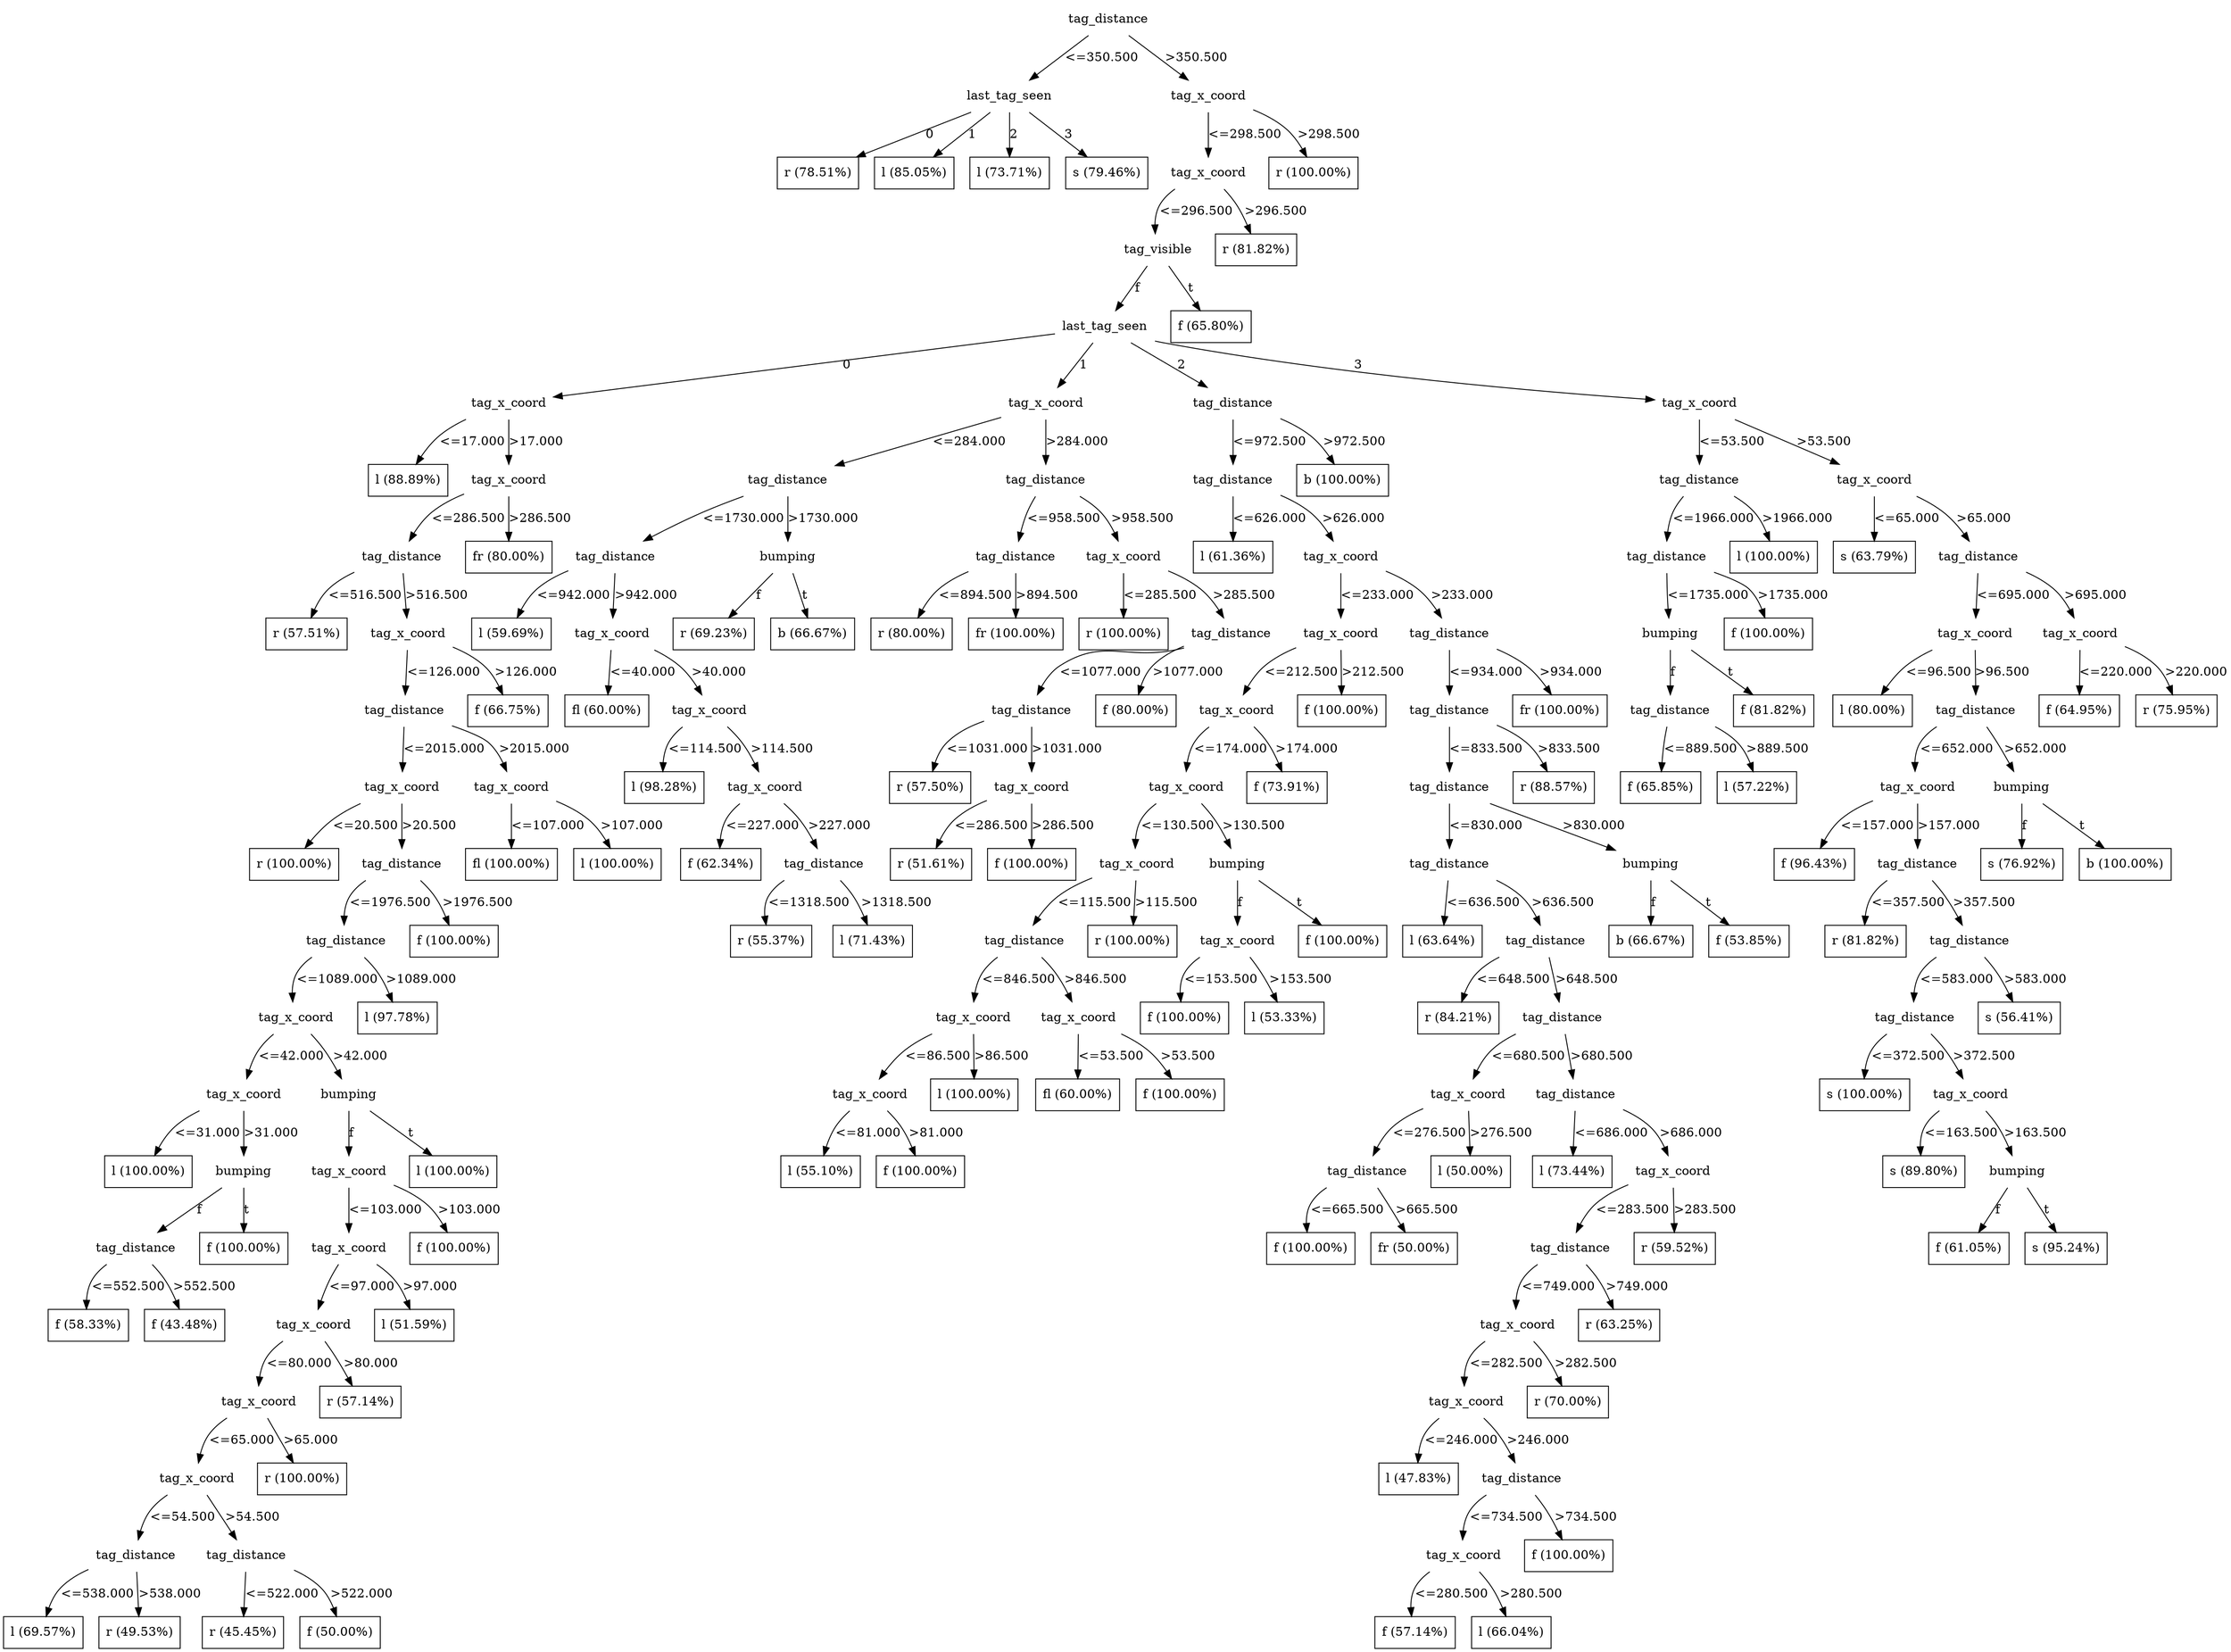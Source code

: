 digraph G {
n [ shape=plaintext label="tag_distance"]
n -> nA [ label="<=350.500" ]
nA [ shape=plaintext label="last_tag_seen"]
nA -> nAA [ label="0" ]
nAA [ shape=box label="r (78.51%)"]
nA -> nAB [ label="1" ]
nAB [ shape=box label="l (85.05%)"]
nA -> nAC [ label="2" ]
nAC [ shape=box label="l (73.71%)"]
nA -> nAD [ label="3" ]
nAD [ shape=box label="s (79.46%)"]
n -> nB [ label=">350.500" ]
nB [ shape=plaintext label="tag_x_coord"]
nB -> nBA [ label="<=298.500" ]
nBA [ shape=plaintext label="tag_x_coord"]
nBA -> nBAA [ label="<=296.500" ]
nBAA [ shape=plaintext label="tag_visible"]
nBAA -> nBAAA [ label="f" ]
nBAAA [ shape=plaintext label="last_tag_seen"]
nBAAA -> nBAAAA [ label="0" ]
nBAAAA [ shape=plaintext label="tag_x_coord"]
nBAAAA -> nBAAAAA [ label="<=17.000" ]
nBAAAAA [ shape=box label="l (88.89%)"]
nBAAAA -> nBAAAAB [ label=">17.000" ]
nBAAAAB [ shape=plaintext label="tag_x_coord"]
nBAAAAB -> nBAAAABA [ label="<=286.500" ]
nBAAAABA [ shape=plaintext label="tag_distance"]
nBAAAABA -> nBAAAABAA [ label="<=516.500" ]
nBAAAABAA [ shape=box label="r (57.51%)"]
nBAAAABA -> nBAAAABAB [ label=">516.500" ]
nBAAAABAB [ shape=plaintext label="tag_x_coord"]
nBAAAABAB -> nBAAAABABA [ label="<=126.000" ]
nBAAAABABA [ shape=plaintext label="tag_distance"]
nBAAAABABA -> nBAAAABABAA [ label="<=2015.000" ]
nBAAAABABAA [ shape=plaintext label="tag_x_coord"]
nBAAAABABAA -> nBAAAABABAAA [ label="<=20.500" ]
nBAAAABABAAA [ shape=box label="r (100.00%)"]
nBAAAABABAA -> nBAAAABABAAB [ label=">20.500" ]
nBAAAABABAAB [ shape=plaintext label="tag_distance"]
nBAAAABABAAB -> nBAAAABABAABA [ label="<=1976.500" ]
nBAAAABABAABA [ shape=plaintext label="tag_distance"]
nBAAAABABAABA -> nBAAAABABAABAA [ label="<=1089.000" ]
nBAAAABABAABAA [ shape=plaintext label="tag_x_coord"]
nBAAAABABAABAA -> nBAAAABABAABAAA [ label="<=42.000" ]
nBAAAABABAABAAA [ shape=plaintext label="tag_x_coord"]
nBAAAABABAABAAA -> nBAAAABABAABAAAA [ label="<=31.000" ]
nBAAAABABAABAAAA [ shape=box label="l (100.00%)"]
nBAAAABABAABAAA -> nBAAAABABAABAAAB [ label=">31.000" ]
nBAAAABABAABAAAB [ shape=plaintext label="bumping"]
nBAAAABABAABAAAB -> nBAAAABABAABAAABA [ label="f" ]
nBAAAABABAABAAABA [ shape=plaintext label="tag_distance"]
nBAAAABABAABAAABA -> nBAAAABABAABAAABAA [ label="<=552.500" ]
nBAAAABABAABAAABAA [ shape=box label="f (58.33%)"]
nBAAAABABAABAAABA -> nBAAAABABAABAAABAB [ label=">552.500" ]
nBAAAABABAABAAABAB [ shape=box label="f (43.48%)"]
nBAAAABABAABAAAB -> nBAAAABABAABAAABB [ label="t" ]
nBAAAABABAABAAABB [ shape=box label="f (100.00%)"]
nBAAAABABAABAA -> nBAAAABABAABAAB [ label=">42.000" ]
nBAAAABABAABAAB [ shape=plaintext label="bumping"]
nBAAAABABAABAAB -> nBAAAABABAABAABA [ label="f" ]
nBAAAABABAABAABA [ shape=plaintext label="tag_x_coord"]
nBAAAABABAABAABA -> nBAAAABABAABAABAA [ label="<=103.000" ]
nBAAAABABAABAABAA [ shape=plaintext label="tag_x_coord"]
nBAAAABABAABAABAA -> nBAAAABABAABAABAAA [ label="<=97.000" ]
nBAAAABABAABAABAAA [ shape=plaintext label="tag_x_coord"]
nBAAAABABAABAABAAA -> nBAAAABABAABAABAAAA [ label="<=80.000" ]
nBAAAABABAABAABAAAA [ shape=plaintext label="tag_x_coord"]
nBAAAABABAABAABAAAA -> nBAAAABABAABAABAAAAA [ label="<=65.000" ]
nBAAAABABAABAABAAAAA [ shape=plaintext label="tag_x_coord"]
nBAAAABABAABAABAAAAA -> nBAAAABABAABAABAAAAAA [ label="<=54.500" ]
nBAAAABABAABAABAAAAAA [ shape=plaintext label="tag_distance"]
nBAAAABABAABAABAAAAAA -> nBAAAABABAABAABAAAAAAA [ label="<=538.000" ]
nBAAAABABAABAABAAAAAAA [ shape=box label="l (69.57%)"]
nBAAAABABAABAABAAAAAA -> nBAAAABABAABAABAAAAAAB [ label=">538.000" ]
nBAAAABABAABAABAAAAAAB [ shape=box label="r (49.53%)"]
nBAAAABABAABAABAAAAA -> nBAAAABABAABAABAAAAAB [ label=">54.500" ]
nBAAAABABAABAABAAAAAB [ shape=plaintext label="tag_distance"]
nBAAAABABAABAABAAAAAB -> nBAAAABABAABAABAAAAABA [ label="<=522.000" ]
nBAAAABABAABAABAAAAABA [ shape=box label="r (45.45%)"]
nBAAAABABAABAABAAAAAB -> nBAAAABABAABAABAAAAABB [ label=">522.000" ]
nBAAAABABAABAABAAAAABB [ shape=box label="f (50.00%)"]
nBAAAABABAABAABAAAA -> nBAAAABABAABAABAAAAB [ label=">65.000" ]
nBAAAABABAABAABAAAAB [ shape=box label="r (100.00%)"]
nBAAAABABAABAABAAA -> nBAAAABABAABAABAAAB [ label=">80.000" ]
nBAAAABABAABAABAAAB [ shape=box label="r (57.14%)"]
nBAAAABABAABAABAA -> nBAAAABABAABAABAAB [ label=">97.000" ]
nBAAAABABAABAABAAB [ shape=box label="l (51.59%)"]
nBAAAABABAABAABA -> nBAAAABABAABAABAB [ label=">103.000" ]
nBAAAABABAABAABAB [ shape=box label="f (100.00%)"]
nBAAAABABAABAAB -> nBAAAABABAABAABB [ label="t" ]
nBAAAABABAABAABB [ shape=box label="l (100.00%)"]
nBAAAABABAABA -> nBAAAABABAABAB [ label=">1089.000" ]
nBAAAABABAABAB [ shape=box label="l (97.78%)"]
nBAAAABABAAB -> nBAAAABABAABB [ label=">1976.500" ]
nBAAAABABAABB [ shape=box label="f (100.00%)"]
nBAAAABABA -> nBAAAABABAB [ label=">2015.000" ]
nBAAAABABAB [ shape=plaintext label="tag_x_coord"]
nBAAAABABAB -> nBAAAABABABA [ label="<=107.000" ]
nBAAAABABABA [ shape=box label="fl (100.00%)"]
nBAAAABABAB -> nBAAAABABABB [ label=">107.000" ]
nBAAAABABABB [ shape=box label="l (100.00%)"]
nBAAAABAB -> nBAAAABABB [ label=">126.000" ]
nBAAAABABB [ shape=box label="f (66.75%)"]
nBAAAAB -> nBAAAABB [ label=">286.500" ]
nBAAAABB [ shape=box label="fr (80.00%)"]
nBAAA -> nBAAAB [ label="1" ]
nBAAAB [ shape=plaintext label="tag_x_coord"]
nBAAAB -> nBAAABA [ label="<=284.000" ]
nBAAABA [ shape=plaintext label="tag_distance"]
nBAAABA -> nBAAABAA [ label="<=1730.000" ]
nBAAABAA [ shape=plaintext label="tag_distance"]
nBAAABAA -> nBAAABAAA [ label="<=942.000" ]
nBAAABAAA [ shape=box label="l (59.69%)"]
nBAAABAA -> nBAAABAAB [ label=">942.000" ]
nBAAABAAB [ shape=plaintext label="tag_x_coord"]
nBAAABAAB -> nBAAABAABA [ label="<=40.000" ]
nBAAABAABA [ shape=box label="fl (60.00%)"]
nBAAABAAB -> nBAAABAABB [ label=">40.000" ]
nBAAABAABB [ shape=plaintext label="tag_x_coord"]
nBAAABAABB -> nBAAABAABBA [ label="<=114.500" ]
nBAAABAABBA [ shape=box label="l (98.28%)"]
nBAAABAABB -> nBAAABAABBB [ label=">114.500" ]
nBAAABAABBB [ shape=plaintext label="tag_x_coord"]
nBAAABAABBB -> nBAAABAABBBA [ label="<=227.000" ]
nBAAABAABBBA [ shape=box label="f (62.34%)"]
nBAAABAABBB -> nBAAABAABBBB [ label=">227.000" ]
nBAAABAABBBB [ shape=plaintext label="tag_distance"]
nBAAABAABBBB -> nBAAABAABBBBA [ label="<=1318.500" ]
nBAAABAABBBBA [ shape=box label="r (55.37%)"]
nBAAABAABBBB -> nBAAABAABBBBB [ label=">1318.500" ]
nBAAABAABBBBB [ shape=box label="l (71.43%)"]
nBAAABA -> nBAAABAB [ label=">1730.000" ]
nBAAABAB [ shape=plaintext label="bumping"]
nBAAABAB -> nBAAABABA [ label="f" ]
nBAAABABA [ shape=box label="r (69.23%)"]
nBAAABAB -> nBAAABABB [ label="t" ]
nBAAABABB [ shape=box label="b (66.67%)"]
nBAAAB -> nBAAABB [ label=">284.000" ]
nBAAABB [ shape=plaintext label="tag_distance"]
nBAAABB -> nBAAABBA [ label="<=958.500" ]
nBAAABBA [ shape=plaintext label="tag_distance"]
nBAAABBA -> nBAAABBAA [ label="<=894.500" ]
nBAAABBAA [ shape=box label="r (80.00%)"]
nBAAABBA -> nBAAABBAB [ label=">894.500" ]
nBAAABBAB [ shape=box label="fr (100.00%)"]
nBAAABB -> nBAAABBB [ label=">958.500" ]
nBAAABBB [ shape=plaintext label="tag_x_coord"]
nBAAABBB -> nBAAABBBA [ label="<=285.500" ]
nBAAABBBA [ shape=box label="r (100.00%)"]
nBAAABBB -> nBAAABBBB [ label=">285.500" ]
nBAAABBBB [ shape=plaintext label="tag_distance"]
nBAAABBBB -> nBAAABBBBA [ label="<=1077.000" ]
nBAAABBBBA [ shape=plaintext label="tag_distance"]
nBAAABBBBA -> nBAAABBBBAA [ label="<=1031.000" ]
nBAAABBBBAA [ shape=box label="r (57.50%)"]
nBAAABBBBA -> nBAAABBBBAB [ label=">1031.000" ]
nBAAABBBBAB [ shape=plaintext label="tag_x_coord"]
nBAAABBBBAB -> nBAAABBBBABA [ label="<=286.500" ]
nBAAABBBBABA [ shape=box label="r (51.61%)"]
nBAAABBBBAB -> nBAAABBBBABB [ label=">286.500" ]
nBAAABBBBABB [ shape=box label="f (100.00%)"]
nBAAABBBB -> nBAAABBBBB [ label=">1077.000" ]
nBAAABBBBB [ shape=box label="f (80.00%)"]
nBAAA -> nBAAAC [ label="2" ]
nBAAAC [ shape=plaintext label="tag_distance"]
nBAAAC -> nBAAACA [ label="<=972.500" ]
nBAAACA [ shape=plaintext label="tag_distance"]
nBAAACA -> nBAAACAA [ label="<=626.000" ]
nBAAACAA [ shape=box label="l (61.36%)"]
nBAAACA -> nBAAACAB [ label=">626.000" ]
nBAAACAB [ shape=plaintext label="tag_x_coord"]
nBAAACAB -> nBAAACABA [ label="<=233.000" ]
nBAAACABA [ shape=plaintext label="tag_x_coord"]
nBAAACABA -> nBAAACABAA [ label="<=212.500" ]
nBAAACABAA [ shape=plaintext label="tag_x_coord"]
nBAAACABAA -> nBAAACABAAA [ label="<=174.000" ]
nBAAACABAAA [ shape=plaintext label="tag_x_coord"]
nBAAACABAAA -> nBAAACABAAAA [ label="<=130.500" ]
nBAAACABAAAA [ shape=plaintext label="tag_x_coord"]
nBAAACABAAAA -> nBAAACABAAAAA [ label="<=115.500" ]
nBAAACABAAAAA [ shape=plaintext label="tag_distance"]
nBAAACABAAAAA -> nBAAACABAAAAAA [ label="<=846.500" ]
nBAAACABAAAAAA [ shape=plaintext label="tag_x_coord"]
nBAAACABAAAAAA -> nBAAACABAAAAAAA [ label="<=86.500" ]
nBAAACABAAAAAAA [ shape=plaintext label="tag_x_coord"]
nBAAACABAAAAAAA -> nBAAACABAAAAAAAA [ label="<=81.000" ]
nBAAACABAAAAAAAA [ shape=box label="l (55.10%)"]
nBAAACABAAAAAAA -> nBAAACABAAAAAAAB [ label=">81.000" ]
nBAAACABAAAAAAAB [ shape=box label="f (100.00%)"]
nBAAACABAAAAAA -> nBAAACABAAAAAAB [ label=">86.500" ]
nBAAACABAAAAAAB [ shape=box label="l (100.00%)"]
nBAAACABAAAAA -> nBAAACABAAAAAB [ label=">846.500" ]
nBAAACABAAAAAB [ shape=plaintext label="tag_x_coord"]
nBAAACABAAAAAB -> nBAAACABAAAAABA [ label="<=53.500" ]
nBAAACABAAAAABA [ shape=box label="fl (60.00%)"]
nBAAACABAAAAAB -> nBAAACABAAAAABB [ label=">53.500" ]
nBAAACABAAAAABB [ shape=box label="f (100.00%)"]
nBAAACABAAAA -> nBAAACABAAAAB [ label=">115.500" ]
nBAAACABAAAAB [ shape=box label="r (100.00%)"]
nBAAACABAAA -> nBAAACABAAAB [ label=">130.500" ]
nBAAACABAAAB [ shape=plaintext label="bumping"]
nBAAACABAAAB -> nBAAACABAAABA [ label="f" ]
nBAAACABAAABA [ shape=plaintext label="tag_x_coord"]
nBAAACABAAABA -> nBAAACABAAABAA [ label="<=153.500" ]
nBAAACABAAABAA [ shape=box label="f (100.00%)"]
nBAAACABAAABA -> nBAAACABAAABAB [ label=">153.500" ]
nBAAACABAAABAB [ shape=box label="l (53.33%)"]
nBAAACABAAAB -> nBAAACABAAABB [ label="t" ]
nBAAACABAAABB [ shape=box label="f (100.00%)"]
nBAAACABAA -> nBAAACABAAB [ label=">174.000" ]
nBAAACABAAB [ shape=box label="f (73.91%)"]
nBAAACABA -> nBAAACABAB [ label=">212.500" ]
nBAAACABAB [ shape=box label="f (100.00%)"]
nBAAACAB -> nBAAACABB [ label=">233.000" ]
nBAAACABB [ shape=plaintext label="tag_distance"]
nBAAACABB -> nBAAACABBA [ label="<=934.000" ]
nBAAACABBA [ shape=plaintext label="tag_distance"]
nBAAACABBA -> nBAAACABBAA [ label="<=833.500" ]
nBAAACABBAA [ shape=plaintext label="tag_distance"]
nBAAACABBAA -> nBAAACABBAAA [ label="<=830.000" ]
nBAAACABBAAA [ shape=plaintext label="tag_distance"]
nBAAACABBAAA -> nBAAACABBAAAA [ label="<=636.500" ]
nBAAACABBAAAA [ shape=box label="l (63.64%)"]
nBAAACABBAAA -> nBAAACABBAAAB [ label=">636.500" ]
nBAAACABBAAAB [ shape=plaintext label="tag_distance"]
nBAAACABBAAAB -> nBAAACABBAAABA [ label="<=648.500" ]
nBAAACABBAAABA [ shape=box label="r (84.21%)"]
nBAAACABBAAAB -> nBAAACABBAAABB [ label=">648.500" ]
nBAAACABBAAABB [ shape=plaintext label="tag_distance"]
nBAAACABBAAABB -> nBAAACABBAAABBA [ label="<=680.500" ]
nBAAACABBAAABBA [ shape=plaintext label="tag_x_coord"]
nBAAACABBAAABBA -> nBAAACABBAAABBAA [ label="<=276.500" ]
nBAAACABBAAABBAA [ shape=plaintext label="tag_distance"]
nBAAACABBAAABBAA -> nBAAACABBAAABBAAA [ label="<=665.500" ]
nBAAACABBAAABBAAA [ shape=box label="f (100.00%)"]
nBAAACABBAAABBAA -> nBAAACABBAAABBAAB [ label=">665.500" ]
nBAAACABBAAABBAAB [ shape=box label="fr (50.00%)"]
nBAAACABBAAABBA -> nBAAACABBAAABBAB [ label=">276.500" ]
nBAAACABBAAABBAB [ shape=box label="l (50.00%)"]
nBAAACABBAAABB -> nBAAACABBAAABBB [ label=">680.500" ]
nBAAACABBAAABBB [ shape=plaintext label="tag_distance"]
nBAAACABBAAABBB -> nBAAACABBAAABBBA [ label="<=686.000" ]
nBAAACABBAAABBBA [ shape=box label="l (73.44%)"]
nBAAACABBAAABBB -> nBAAACABBAAABBBB [ label=">686.000" ]
nBAAACABBAAABBBB [ shape=plaintext label="tag_x_coord"]
nBAAACABBAAABBBB -> nBAAACABBAAABBBBA [ label="<=283.500" ]
nBAAACABBAAABBBBA [ shape=plaintext label="tag_distance"]
nBAAACABBAAABBBBA -> nBAAACABBAAABBBBAA [ label="<=749.000" ]
nBAAACABBAAABBBBAA [ shape=plaintext label="tag_x_coord"]
nBAAACABBAAABBBBAA -> nBAAACABBAAABBBBAAA [ label="<=282.500" ]
nBAAACABBAAABBBBAAA [ shape=plaintext label="tag_x_coord"]
nBAAACABBAAABBBBAAA -> nBAAACABBAAABBBBAAAA [ label="<=246.000" ]
nBAAACABBAAABBBBAAAA [ shape=box label="l (47.83%)"]
nBAAACABBAAABBBBAAA -> nBAAACABBAAABBBBAAAB [ label=">246.000" ]
nBAAACABBAAABBBBAAAB [ shape=plaintext label="tag_distance"]
nBAAACABBAAABBBBAAAB -> nBAAACABBAAABBBBAAABA [ label="<=734.500" ]
nBAAACABBAAABBBBAAABA [ shape=plaintext label="tag_x_coord"]
nBAAACABBAAABBBBAAABA -> nBAAACABBAAABBBBAAABAA [ label="<=280.500" ]
nBAAACABBAAABBBBAAABAA [ shape=box label="f (57.14%)"]
nBAAACABBAAABBBBAAABA -> nBAAACABBAAABBBBAAABAB [ label=">280.500" ]
nBAAACABBAAABBBBAAABAB [ shape=box label="l (66.04%)"]
nBAAACABBAAABBBBAAAB -> nBAAACABBAAABBBBAAABB [ label=">734.500" ]
nBAAACABBAAABBBBAAABB [ shape=box label="f (100.00%)"]
nBAAACABBAAABBBBAA -> nBAAACABBAAABBBBAAB [ label=">282.500" ]
nBAAACABBAAABBBBAAB [ shape=box label="r (70.00%)"]
nBAAACABBAAABBBBA -> nBAAACABBAAABBBBAB [ label=">749.000" ]
nBAAACABBAAABBBBAB [ shape=box label="r (63.25%)"]
nBAAACABBAAABBBB -> nBAAACABBAAABBBBB [ label=">283.500" ]
nBAAACABBAAABBBBB [ shape=box label="r (59.52%)"]
nBAAACABBAA -> nBAAACABBAAB [ label=">830.000" ]
nBAAACABBAAB [ shape=plaintext label="bumping"]
nBAAACABBAAB -> nBAAACABBAABA [ label="f" ]
nBAAACABBAABA [ shape=box label="b (66.67%)"]
nBAAACABBAAB -> nBAAACABBAABB [ label="t" ]
nBAAACABBAABB [ shape=box label="f (53.85%)"]
nBAAACABBA -> nBAAACABBAB [ label=">833.500" ]
nBAAACABBAB [ shape=box label="r (88.57%)"]
nBAAACABB -> nBAAACABBB [ label=">934.000" ]
nBAAACABBB [ shape=box label="fr (100.00%)"]
nBAAAC -> nBAAACB [ label=">972.500" ]
nBAAACB [ shape=box label="b (100.00%)"]
nBAAA -> nBAAAD [ label="3" ]
nBAAAD [ shape=plaintext label="tag_x_coord"]
nBAAAD -> nBAAADA [ label="<=53.500" ]
nBAAADA [ shape=plaintext label="tag_distance"]
nBAAADA -> nBAAADAA [ label="<=1966.000" ]
nBAAADAA [ shape=plaintext label="tag_distance"]
nBAAADAA -> nBAAADAAA [ label="<=1735.000" ]
nBAAADAAA [ shape=plaintext label="bumping"]
nBAAADAAA -> nBAAADAAAA [ label="f" ]
nBAAADAAAA [ shape=plaintext label="tag_distance"]
nBAAADAAAA -> nBAAADAAAAA [ label="<=889.500" ]
nBAAADAAAAA [ shape=box label="f (65.85%)"]
nBAAADAAAA -> nBAAADAAAAB [ label=">889.500" ]
nBAAADAAAAB [ shape=box label="l (57.22%)"]
nBAAADAAA -> nBAAADAAAB [ label="t" ]
nBAAADAAAB [ shape=box label="f (81.82%)"]
nBAAADAA -> nBAAADAAB [ label=">1735.000" ]
nBAAADAAB [ shape=box label="f (100.00%)"]
nBAAADA -> nBAAADAB [ label=">1966.000" ]
nBAAADAB [ shape=box label="l (100.00%)"]
nBAAAD -> nBAAADB [ label=">53.500" ]
nBAAADB [ shape=plaintext label="tag_x_coord"]
nBAAADB -> nBAAADBA [ label="<=65.000" ]
nBAAADBA [ shape=box label="s (63.79%)"]
nBAAADB -> nBAAADBB [ label=">65.000" ]
nBAAADBB [ shape=plaintext label="tag_distance"]
nBAAADBB -> nBAAADBBA [ label="<=695.000" ]
nBAAADBBA [ shape=plaintext label="tag_x_coord"]
nBAAADBBA -> nBAAADBBAA [ label="<=96.500" ]
nBAAADBBAA [ shape=box label="l (80.00%)"]
nBAAADBBA -> nBAAADBBAB [ label=">96.500" ]
nBAAADBBAB [ shape=plaintext label="tag_distance"]
nBAAADBBAB -> nBAAADBBABA [ label="<=652.000" ]
nBAAADBBABA [ shape=plaintext label="tag_x_coord"]
nBAAADBBABA -> nBAAADBBABAA [ label="<=157.000" ]
nBAAADBBABAA [ shape=box label="f (96.43%)"]
nBAAADBBABA -> nBAAADBBABAB [ label=">157.000" ]
nBAAADBBABAB [ shape=plaintext label="tag_distance"]
nBAAADBBABAB -> nBAAADBBABABA [ label="<=357.500" ]
nBAAADBBABABA [ shape=box label="r (81.82%)"]
nBAAADBBABAB -> nBAAADBBABABB [ label=">357.500" ]
nBAAADBBABABB [ shape=plaintext label="tag_distance"]
nBAAADBBABABB -> nBAAADBBABABBA [ label="<=583.000" ]
nBAAADBBABABBA [ shape=plaintext label="tag_distance"]
nBAAADBBABABBA -> nBAAADBBABABBAA [ label="<=372.500" ]
nBAAADBBABABBAA [ shape=box label="s (100.00%)"]
nBAAADBBABABBA -> nBAAADBBABABBAB [ label=">372.500" ]
nBAAADBBABABBAB [ shape=plaintext label="tag_x_coord"]
nBAAADBBABABBAB -> nBAAADBBABABBABA [ label="<=163.500" ]
nBAAADBBABABBABA [ shape=box label="s (89.80%)"]
nBAAADBBABABBAB -> nBAAADBBABABBABB [ label=">163.500" ]
nBAAADBBABABBABB [ shape=plaintext label="bumping"]
nBAAADBBABABBABB -> nBAAADBBABABBABBA [ label="f" ]
nBAAADBBABABBABBA [ shape=box label="f (61.05%)"]
nBAAADBBABABBABB -> nBAAADBBABABBABBB [ label="t" ]
nBAAADBBABABBABBB [ shape=box label="s (95.24%)"]
nBAAADBBABABB -> nBAAADBBABABBB [ label=">583.000" ]
nBAAADBBABABBB [ shape=box label="s (56.41%)"]
nBAAADBBAB -> nBAAADBBABB [ label=">652.000" ]
nBAAADBBABB [ shape=plaintext label="bumping"]
nBAAADBBABB -> nBAAADBBABBA [ label="f" ]
nBAAADBBABBA [ shape=box label="s (76.92%)"]
nBAAADBBABB -> nBAAADBBABBB [ label="t" ]
nBAAADBBABBB [ shape=box label="b (100.00%)"]
nBAAADBB -> nBAAADBBB [ label=">695.000" ]
nBAAADBBB [ shape=plaintext label="tag_x_coord"]
nBAAADBBB -> nBAAADBBBA [ label="<=220.000" ]
nBAAADBBBA [ shape=box label="f (64.95%)"]
nBAAADBBB -> nBAAADBBBB [ label=">220.000" ]
nBAAADBBBB [ shape=box label="r (75.95%)"]
nBAA -> nBAAB [ label="t" ]
nBAAB [ shape=box label="f (65.80%)"]
nBA -> nBAB [ label=">296.500" ]
nBAB [ shape=box label="r (81.82%)"]
nB -> nBB [ label=">298.500" ]
nBB [ shape=box label="r (100.00%)"]
}
